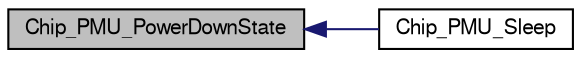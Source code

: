 digraph "Chip_PMU_PowerDownState"
{
  edge [fontname="FreeSans",fontsize="10",labelfontname="FreeSans",labelfontsize="10"];
  node [fontname="FreeSans",fontsize="10",shape=record];
  rankdir="LR";
  Node1 [label="Chip_PMU_PowerDownState",height=0.2,width=0.4,color="black", fillcolor="grey75", style="filled", fontcolor="black"];
  Node1 -> Node2 [dir="back",color="midnightblue",fontsize="10",style="solid"];
  Node2 [label="Chip_PMU_Sleep",height=0.2,width=0.4,color="black", fillcolor="white", style="filled",URL="$group__PMU__17XX__40XX.html#gaca883204092fcbc6e4705a3461029220",tooltip="Place the MCU in a low power state. "];
}
